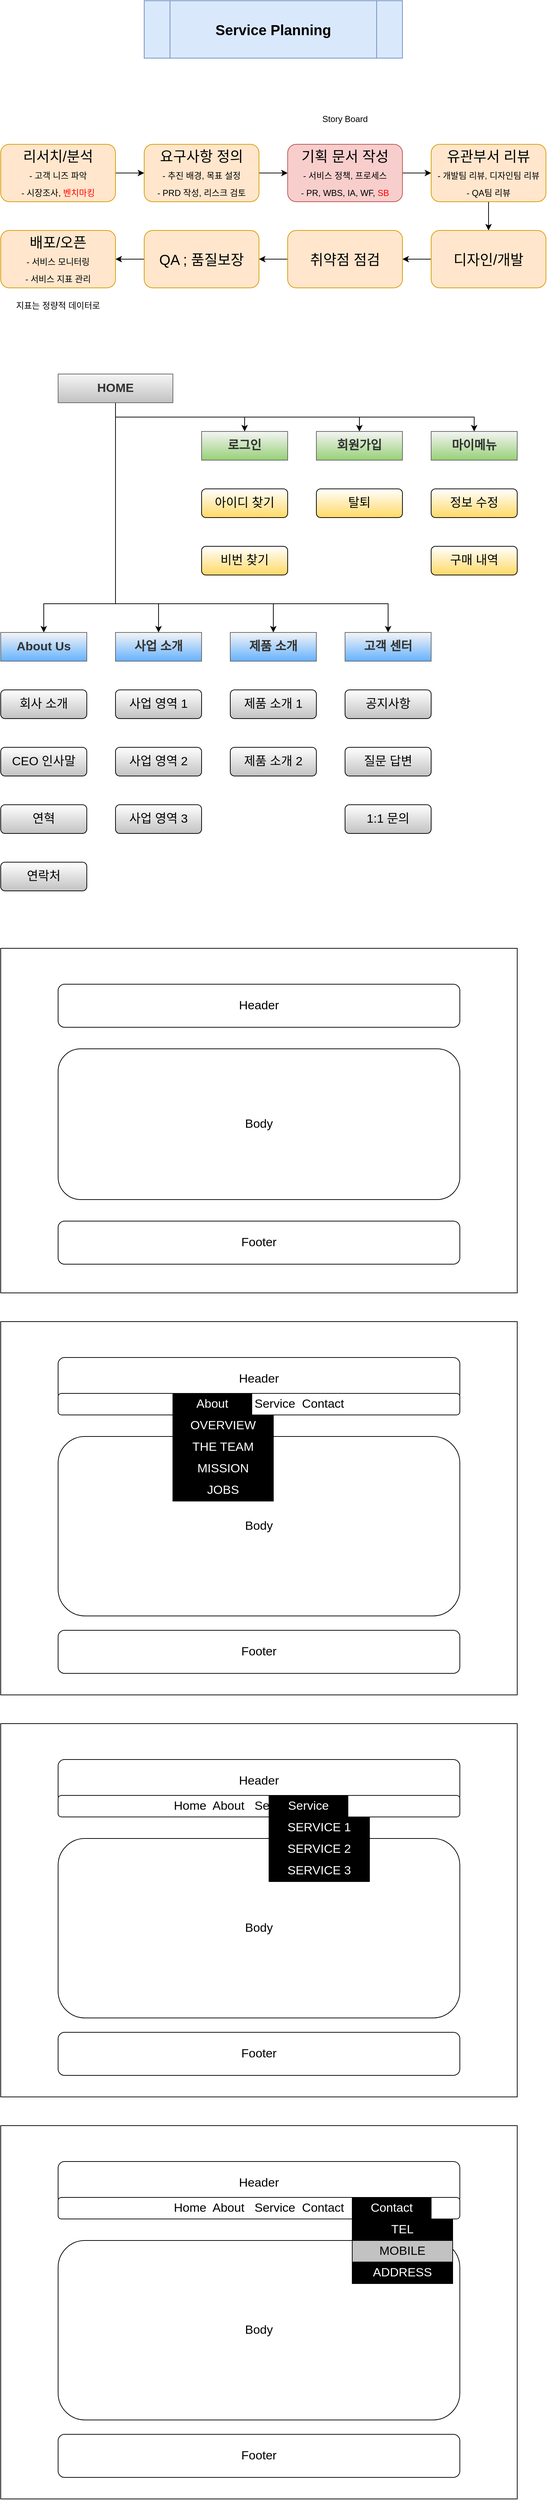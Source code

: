 <mxfile version="20.8.13" type="github">
  <diagram name="페이지-1" id="opmEFtcaVDkd0A4ZSGXB">
    <mxGraphModel dx="1050" dy="523" grid="1" gridSize="10" guides="1" tooltips="1" connect="1" arrows="1" fold="1" page="1" pageScale="1" pageWidth="827" pageHeight="1169" math="0" shadow="0">
      <root>
        <mxCell id="0" />
        <mxCell id="1" parent="0" />
        <mxCell id="ZJ0Vl-9VFSbvNczqbL2C-1" value="&lt;b&gt;&lt;font style=&quot;font-size: 20px;&quot;&gt;Service Planning&lt;/font&gt;&lt;/b&gt;" style="shape=process;whiteSpace=wrap;html=1;backgroundOutline=1;fillColor=#dae8fc;strokeColor=#6c8ebf;" vertex="1" parent="1">
          <mxGeometry x="240" y="40" width="360" height="80" as="geometry" />
        </mxCell>
        <mxCell id="ZJ0Vl-9VFSbvNczqbL2C-9" style="edgeStyle=orthogonalEdgeStyle;rounded=0;orthogonalLoop=1;jettySize=auto;html=1;exitX=1;exitY=0.5;exitDx=0;exitDy=0;entryX=0;entryY=0.5;entryDx=0;entryDy=0;fontSize=12;fontColor=#FF0000;" edge="1" parent="1" source="ZJ0Vl-9VFSbvNczqbL2C-2" target="ZJ0Vl-9VFSbvNczqbL2C-3">
          <mxGeometry relative="1" as="geometry" />
        </mxCell>
        <mxCell id="ZJ0Vl-9VFSbvNczqbL2C-2" value="리서치/분석&lt;br&gt;&lt;font style=&quot;font-size: 12px;&quot;&gt;- 고객 니즈 파악&lt;br&gt;- 시장조사, &lt;font color=&quot;#ff0000&quot;&gt;벤치마킹&lt;/font&gt;&lt;/font&gt;" style="rounded=1;whiteSpace=wrap;html=1;fontSize=20;fillColor=#ffe6cc;strokeColor=#d79b00;" vertex="1" parent="1">
          <mxGeometry x="40" y="240" width="160" height="80" as="geometry" />
        </mxCell>
        <mxCell id="ZJ0Vl-9VFSbvNczqbL2C-10" style="edgeStyle=orthogonalEdgeStyle;rounded=0;orthogonalLoop=1;jettySize=auto;html=1;exitX=1;exitY=0.5;exitDx=0;exitDy=0;entryX=0;entryY=0.5;entryDx=0;entryDy=0;fontSize=12;fontColor=#FF0000;" edge="1" parent="1" source="ZJ0Vl-9VFSbvNczqbL2C-3" target="ZJ0Vl-9VFSbvNczqbL2C-4">
          <mxGeometry relative="1" as="geometry" />
        </mxCell>
        <mxCell id="ZJ0Vl-9VFSbvNczqbL2C-3" value="요구사항 정의&lt;br&gt;&lt;font style=&quot;font-size: 12px;&quot;&gt;- 추진 배경, 목표 설정&lt;br&gt;- PRD 작성, 리스크 검토&lt;/font&gt;" style="rounded=1;whiteSpace=wrap;html=1;fontSize=20;fillColor=#ffe6cc;strokeColor=#d79b00;" vertex="1" parent="1">
          <mxGeometry x="240" y="240" width="160" height="80" as="geometry" />
        </mxCell>
        <mxCell id="ZJ0Vl-9VFSbvNczqbL2C-11" style="edgeStyle=orthogonalEdgeStyle;rounded=0;orthogonalLoop=1;jettySize=auto;html=1;exitX=1;exitY=0.5;exitDx=0;exitDy=0;entryX=0;entryY=0.5;entryDx=0;entryDy=0;fontSize=12;fontColor=#FF0000;" edge="1" parent="1" source="ZJ0Vl-9VFSbvNczqbL2C-4" target="ZJ0Vl-9VFSbvNczqbL2C-7">
          <mxGeometry relative="1" as="geometry" />
        </mxCell>
        <mxCell id="ZJ0Vl-9VFSbvNczqbL2C-4" value="&lt;font style=&quot;&quot;&gt;기획 문서 작성&lt;br&gt;&lt;/font&gt;&lt;font style=&quot;font-size: 12px;&quot;&gt;- 서비스 정책, 프로세스&lt;br&gt;- PR, WBS, IA, WF, &lt;font color=&quot;#ff0000&quot;&gt;SB&lt;/font&gt;&lt;/font&gt;" style="rounded=1;whiteSpace=wrap;html=1;fontSize=20;fillColor=#f8cecc;strokeColor=#b85450;" vertex="1" parent="1">
          <mxGeometry x="440" y="240" width="160" height="80" as="geometry" />
        </mxCell>
        <mxCell id="ZJ0Vl-9VFSbvNczqbL2C-6" value="&lt;font color=&quot;#000000&quot;&gt;Story Board&lt;/font&gt;" style="text;strokeColor=none;align=center;fillColor=none;html=1;verticalAlign=middle;whiteSpace=wrap;rounded=0;fontSize=12;fontColor=#FF0000;" vertex="1" parent="1">
          <mxGeometry x="440" y="190" width="160" height="30" as="geometry" />
        </mxCell>
        <mxCell id="ZJ0Vl-9VFSbvNczqbL2C-13" style="edgeStyle=orthogonalEdgeStyle;rounded=0;orthogonalLoop=1;jettySize=auto;html=1;exitX=0.5;exitY=1;exitDx=0;exitDy=0;entryX=0.5;entryY=0;entryDx=0;entryDy=0;fontSize=12;fontColor=#FF0000;" edge="1" parent="1" source="ZJ0Vl-9VFSbvNczqbL2C-7" target="ZJ0Vl-9VFSbvNczqbL2C-12">
          <mxGeometry relative="1" as="geometry" />
        </mxCell>
        <mxCell id="ZJ0Vl-9VFSbvNczqbL2C-7" value="유관부서 리뷰&lt;br&gt;&lt;font style=&quot;font-size: 12px;&quot;&gt;- 개발팀 리뷰, 디자인팀 리뷰&lt;br&gt;- QA팀 리뷰&lt;/font&gt;" style="rounded=1;whiteSpace=wrap;html=1;fontSize=20;fillColor=#ffe6cc;strokeColor=#d79b00;" vertex="1" parent="1">
          <mxGeometry x="640" y="240" width="160" height="80" as="geometry" />
        </mxCell>
        <mxCell id="ZJ0Vl-9VFSbvNczqbL2C-16" style="edgeStyle=orthogonalEdgeStyle;rounded=0;orthogonalLoop=1;jettySize=auto;html=1;exitX=0;exitY=0.5;exitDx=0;exitDy=0;entryX=1;entryY=0.5;entryDx=0;entryDy=0;fontSize=12;fontColor=#FF0000;" edge="1" parent="1" source="ZJ0Vl-9VFSbvNczqbL2C-12" target="ZJ0Vl-9VFSbvNczqbL2C-14">
          <mxGeometry relative="1" as="geometry" />
        </mxCell>
        <mxCell id="ZJ0Vl-9VFSbvNczqbL2C-12" value="디자인/개발" style="rounded=1;whiteSpace=wrap;html=1;fontSize=20;fillColor=#ffe6cc;strokeColor=#d79b00;" vertex="1" parent="1">
          <mxGeometry x="640" y="360" width="160" height="80" as="geometry" />
        </mxCell>
        <mxCell id="ZJ0Vl-9VFSbvNczqbL2C-21" style="edgeStyle=orthogonalEdgeStyle;rounded=0;orthogonalLoop=1;jettySize=auto;html=1;exitX=0;exitY=0.5;exitDx=0;exitDy=0;entryX=1;entryY=0.5;entryDx=0;entryDy=0;fontSize=12;fontColor=#000000;" edge="1" parent="1" source="ZJ0Vl-9VFSbvNczqbL2C-14" target="ZJ0Vl-9VFSbvNczqbL2C-17">
          <mxGeometry relative="1" as="geometry" />
        </mxCell>
        <mxCell id="ZJ0Vl-9VFSbvNczqbL2C-14" value="취약점 점검" style="rounded=1;whiteSpace=wrap;html=1;fontSize=20;fillColor=#ffe6cc;strokeColor=#d79b00;" vertex="1" parent="1">
          <mxGeometry x="440" y="360" width="160" height="80" as="geometry" />
        </mxCell>
        <mxCell id="ZJ0Vl-9VFSbvNczqbL2C-22" style="edgeStyle=orthogonalEdgeStyle;rounded=0;orthogonalLoop=1;jettySize=auto;html=1;exitX=0;exitY=0.5;exitDx=0;exitDy=0;entryX=1;entryY=0.5;entryDx=0;entryDy=0;fontSize=12;fontColor=#000000;" edge="1" parent="1" source="ZJ0Vl-9VFSbvNczqbL2C-17" target="ZJ0Vl-9VFSbvNczqbL2C-19">
          <mxGeometry relative="1" as="geometry" />
        </mxCell>
        <mxCell id="ZJ0Vl-9VFSbvNczqbL2C-17" value="QA ; 품질보장" style="rounded=1;whiteSpace=wrap;html=1;fontSize=20;fillColor=#ffe6cc;strokeColor=#d79b00;" vertex="1" parent="1">
          <mxGeometry x="240" y="360" width="160" height="80" as="geometry" />
        </mxCell>
        <mxCell id="ZJ0Vl-9VFSbvNczqbL2C-19" value="배포/오픈&lt;br&gt;&lt;font style=&quot;font-size: 12px;&quot;&gt;- 서비스 모니터링&lt;br&gt;- 서비스 지표 관리&lt;/font&gt;" style="rounded=1;whiteSpace=wrap;html=1;fontSize=20;fillColor=#ffe6cc;strokeColor=#d79b00;" vertex="1" parent="1">
          <mxGeometry x="40" y="360" width="160" height="80" as="geometry" />
        </mxCell>
        <mxCell id="ZJ0Vl-9VFSbvNczqbL2C-20" value="&lt;font color=&quot;#000000&quot;&gt;지표는 정량적 데이터로&lt;/font&gt;" style="text;strokeColor=none;align=center;fillColor=none;html=1;verticalAlign=middle;whiteSpace=wrap;rounded=0;fontSize=12;fontColor=#FF0000;" vertex="1" parent="1">
          <mxGeometry x="40" y="450" width="160" height="30" as="geometry" />
        </mxCell>
        <mxCell id="ZJ0Vl-9VFSbvNczqbL2C-54" style="edgeStyle=orthogonalEdgeStyle;rounded=0;orthogonalLoop=1;jettySize=auto;html=1;exitX=0.5;exitY=1;exitDx=0;exitDy=0;entryX=0.5;entryY=0;entryDx=0;entryDy=0;fontSize=17;fontColor=#000000;" edge="1" parent="1" source="ZJ0Vl-9VFSbvNczqbL2C-23" target="ZJ0Vl-9VFSbvNczqbL2C-25">
          <mxGeometry relative="1" as="geometry">
            <Array as="points">
              <mxPoint x="200" y="880" />
              <mxPoint x="100" y="880" />
            </Array>
          </mxGeometry>
        </mxCell>
        <mxCell id="ZJ0Vl-9VFSbvNczqbL2C-55" style="edgeStyle=orthogonalEdgeStyle;rounded=0;orthogonalLoop=1;jettySize=auto;html=1;exitX=0.5;exitY=1;exitDx=0;exitDy=0;entryX=0.5;entryY=0;entryDx=0;entryDy=0;fontSize=17;fontColor=#000000;" edge="1" parent="1" source="ZJ0Vl-9VFSbvNczqbL2C-23" target="ZJ0Vl-9VFSbvNczqbL2C-30">
          <mxGeometry relative="1" as="geometry">
            <Array as="points">
              <mxPoint x="200" y="880" />
              <mxPoint x="260" y="880" />
            </Array>
          </mxGeometry>
        </mxCell>
        <mxCell id="ZJ0Vl-9VFSbvNczqbL2C-56" style="edgeStyle=orthogonalEdgeStyle;rounded=0;orthogonalLoop=1;jettySize=auto;html=1;exitX=0.5;exitY=1;exitDx=0;exitDy=0;entryX=0.5;entryY=0;entryDx=0;entryDy=0;fontSize=17;fontColor=#000000;" edge="1" parent="1" source="ZJ0Vl-9VFSbvNczqbL2C-23" target="ZJ0Vl-9VFSbvNczqbL2C-35">
          <mxGeometry relative="1" as="geometry">
            <Array as="points">
              <mxPoint x="200" y="880" />
              <mxPoint x="420" y="880" />
            </Array>
          </mxGeometry>
        </mxCell>
        <mxCell id="ZJ0Vl-9VFSbvNczqbL2C-57" style="edgeStyle=orthogonalEdgeStyle;rounded=0;orthogonalLoop=1;jettySize=auto;html=1;exitX=0.5;exitY=1;exitDx=0;exitDy=0;entryX=0.5;entryY=0;entryDx=0;entryDy=0;fontSize=17;fontColor=#000000;" edge="1" parent="1" source="ZJ0Vl-9VFSbvNczqbL2C-23" target="ZJ0Vl-9VFSbvNczqbL2C-40">
          <mxGeometry relative="1" as="geometry">
            <Array as="points">
              <mxPoint x="200" y="880" />
              <mxPoint x="580" y="880" />
            </Array>
          </mxGeometry>
        </mxCell>
        <mxCell id="ZJ0Vl-9VFSbvNczqbL2C-58" style="edgeStyle=orthogonalEdgeStyle;rounded=0;orthogonalLoop=1;jettySize=auto;html=1;exitX=0.5;exitY=1;exitDx=0;exitDy=0;entryX=0.5;entryY=0;entryDx=0;entryDy=0;fontSize=17;fontColor=#000000;" edge="1" parent="1" source="ZJ0Vl-9VFSbvNczqbL2C-23" target="ZJ0Vl-9VFSbvNczqbL2C-45">
          <mxGeometry relative="1" as="geometry" />
        </mxCell>
        <mxCell id="ZJ0Vl-9VFSbvNczqbL2C-59" style="edgeStyle=orthogonalEdgeStyle;rounded=0;orthogonalLoop=1;jettySize=auto;html=1;exitX=0.5;exitY=1;exitDx=0;exitDy=0;entryX=0.5;entryY=0;entryDx=0;entryDy=0;fontSize=17;fontColor=#000000;" edge="1" parent="1" source="ZJ0Vl-9VFSbvNczqbL2C-23" target="ZJ0Vl-9VFSbvNczqbL2C-48">
          <mxGeometry relative="1" as="geometry" />
        </mxCell>
        <mxCell id="ZJ0Vl-9VFSbvNczqbL2C-60" style="edgeStyle=orthogonalEdgeStyle;rounded=0;orthogonalLoop=1;jettySize=auto;html=1;exitX=0.5;exitY=1;exitDx=0;exitDy=0;entryX=0.5;entryY=0;entryDx=0;entryDy=0;fontSize=17;fontColor=#000000;" edge="1" parent="1" source="ZJ0Vl-9VFSbvNczqbL2C-23" target="ZJ0Vl-9VFSbvNczqbL2C-51">
          <mxGeometry relative="1" as="geometry" />
        </mxCell>
        <mxCell id="ZJ0Vl-9VFSbvNczqbL2C-23" value="&lt;font size=&quot;1&quot; style=&quot;&quot;&gt;&lt;b style=&quot;font-size: 17px;&quot;&gt;HOME&lt;/b&gt;&lt;/font&gt;" style="rounded=0;whiteSpace=wrap;html=1;fontSize=12;fontColor=#333333;fillColor=#f5f5f5;strokeColor=#666666;gradientColor=#C2C2C2;" vertex="1" parent="1">
          <mxGeometry x="120" y="560" width="160" height="40" as="geometry" />
        </mxCell>
        <mxCell id="ZJ0Vl-9VFSbvNczqbL2C-25" value="&lt;span style=&quot;font-size: 17px;&quot;&gt;&lt;b&gt;About Us&lt;/b&gt;&lt;/span&gt;" style="rounded=0;whiteSpace=wrap;html=1;fontSize=12;fontColor=#333333;fillColor=#f5f5f5;strokeColor=#666666;gradientColor=#66B2FF;" vertex="1" parent="1">
          <mxGeometry x="40" y="920" width="120" height="40" as="geometry" />
        </mxCell>
        <mxCell id="ZJ0Vl-9VFSbvNczqbL2C-26" value="회사 소개" style="rounded=1;whiteSpace=wrap;html=1;fontSize=17;fontColor=#000000;gradientColor=#C2C2C2;" vertex="1" parent="1">
          <mxGeometry x="40" y="1000" width="120" height="40" as="geometry" />
        </mxCell>
        <mxCell id="ZJ0Vl-9VFSbvNczqbL2C-27" value="CEO 인사말" style="rounded=1;whiteSpace=wrap;html=1;fontSize=17;fontColor=#000000;gradientColor=#C2C2C2;" vertex="1" parent="1">
          <mxGeometry x="40" y="1080" width="120" height="40" as="geometry" />
        </mxCell>
        <mxCell id="ZJ0Vl-9VFSbvNczqbL2C-28" value="연혁" style="rounded=1;whiteSpace=wrap;html=1;fontSize=17;fontColor=#000000;gradientColor=#C2C2C2;" vertex="1" parent="1">
          <mxGeometry x="40" y="1160" width="120" height="40" as="geometry" />
        </mxCell>
        <mxCell id="ZJ0Vl-9VFSbvNczqbL2C-29" value="연락처" style="rounded=1;whiteSpace=wrap;html=1;fontSize=17;fontColor=#000000;gradientColor=#C2C2C2;" vertex="1" parent="1">
          <mxGeometry x="40" y="1240" width="120" height="40" as="geometry" />
        </mxCell>
        <mxCell id="ZJ0Vl-9VFSbvNczqbL2C-30" value="&lt;font size=&quot;1&quot; style=&quot;&quot;&gt;&lt;b style=&quot;font-size: 17px;&quot;&gt;사업 소개&lt;/b&gt;&lt;/font&gt;" style="rounded=0;whiteSpace=wrap;html=1;fontSize=12;fontColor=#333333;fillColor=#f5f5f5;strokeColor=#666666;gradientColor=#66B2FF;" vertex="1" parent="1">
          <mxGeometry x="200" y="920" width="120" height="40" as="geometry" />
        </mxCell>
        <mxCell id="ZJ0Vl-9VFSbvNczqbL2C-31" value="사업 영역 1" style="rounded=1;whiteSpace=wrap;html=1;fontSize=17;fontColor=#000000;gradientColor=#C2C2C2;" vertex="1" parent="1">
          <mxGeometry x="200" y="1000" width="120" height="40" as="geometry" />
        </mxCell>
        <mxCell id="ZJ0Vl-9VFSbvNczqbL2C-32" value="사업 영역 2" style="rounded=1;whiteSpace=wrap;html=1;fontSize=17;fontColor=#000000;gradientColor=#C2C2C2;" vertex="1" parent="1">
          <mxGeometry x="200" y="1080" width="120" height="40" as="geometry" />
        </mxCell>
        <mxCell id="ZJ0Vl-9VFSbvNczqbL2C-33" value="사업 영역 3" style="rounded=1;whiteSpace=wrap;html=1;fontSize=17;fontColor=#000000;gradientColor=#C2C2C2;" vertex="1" parent="1">
          <mxGeometry x="200" y="1160" width="120" height="40" as="geometry" />
        </mxCell>
        <mxCell id="ZJ0Vl-9VFSbvNczqbL2C-35" value="&lt;font size=&quot;1&quot; style=&quot;&quot;&gt;&lt;b style=&quot;font-size: 17px;&quot;&gt;제품 소개&lt;/b&gt;&lt;/font&gt;" style="rounded=0;whiteSpace=wrap;html=1;fontSize=12;fontColor=#333333;fillColor=#f5f5f5;strokeColor=#666666;gradientColor=#66B2FF;" vertex="1" parent="1">
          <mxGeometry x="360" y="920" width="120" height="40" as="geometry" />
        </mxCell>
        <mxCell id="ZJ0Vl-9VFSbvNczqbL2C-36" value="제품 소개 1" style="rounded=1;whiteSpace=wrap;html=1;fontSize=17;fontColor=#000000;gradientColor=#C2C2C2;" vertex="1" parent="1">
          <mxGeometry x="360" y="1000" width="120" height="40" as="geometry" />
        </mxCell>
        <mxCell id="ZJ0Vl-9VFSbvNczqbL2C-37" value="제품 소개 2" style="rounded=1;whiteSpace=wrap;html=1;fontSize=17;fontColor=#000000;gradientColor=#C2C2C2;" vertex="1" parent="1">
          <mxGeometry x="360" y="1080" width="120" height="40" as="geometry" />
        </mxCell>
        <mxCell id="ZJ0Vl-9VFSbvNczqbL2C-40" value="&lt;font size=&quot;1&quot; style=&quot;&quot;&gt;&lt;b style=&quot;font-size: 17px;&quot;&gt;고객 센터&lt;/b&gt;&lt;/font&gt;" style="rounded=0;whiteSpace=wrap;html=1;fontSize=12;fontColor=#333333;fillColor=#f5f5f5;strokeColor=#666666;gradientColor=#66B2FF;" vertex="1" parent="1">
          <mxGeometry x="520" y="920" width="120" height="40" as="geometry" />
        </mxCell>
        <mxCell id="ZJ0Vl-9VFSbvNczqbL2C-41" value="공지사항" style="rounded=1;whiteSpace=wrap;html=1;fontSize=17;fontColor=#000000;gradientColor=#C2C2C2;" vertex="1" parent="1">
          <mxGeometry x="520" y="1000" width="120" height="40" as="geometry" />
        </mxCell>
        <mxCell id="ZJ0Vl-9VFSbvNczqbL2C-42" value="질문 답변" style="rounded=1;whiteSpace=wrap;html=1;fontSize=17;fontColor=#000000;gradientColor=#C2C2C2;" vertex="1" parent="1">
          <mxGeometry x="520" y="1080" width="120" height="40" as="geometry" />
        </mxCell>
        <mxCell id="ZJ0Vl-9VFSbvNczqbL2C-43" value="1:1 문의" style="rounded=1;whiteSpace=wrap;html=1;fontSize=17;fontColor=#000000;gradientColor=#C2C2C2;" vertex="1" parent="1">
          <mxGeometry x="520" y="1160" width="120" height="40" as="geometry" />
        </mxCell>
        <mxCell id="ZJ0Vl-9VFSbvNczqbL2C-45" value="&lt;font size=&quot;1&quot; style=&quot;&quot;&gt;&lt;b style=&quot;font-size: 17px;&quot;&gt;로그인&lt;/b&gt;&lt;/font&gt;" style="rounded=0;whiteSpace=wrap;html=1;fontSize=12;fontColor=#333333;fillColor=#f5f5f5;strokeColor=#666666;gradientColor=#97D077;" vertex="1" parent="1">
          <mxGeometry x="320" y="640" width="120" height="40" as="geometry" />
        </mxCell>
        <mxCell id="ZJ0Vl-9VFSbvNczqbL2C-46" value="아이디 찾기" style="rounded=1;whiteSpace=wrap;html=1;fontSize=17;fontColor=#000000;gradientColor=#FFD966;" vertex="1" parent="1">
          <mxGeometry x="320" y="720" width="120" height="40" as="geometry" />
        </mxCell>
        <mxCell id="ZJ0Vl-9VFSbvNczqbL2C-47" value="비번 찾기" style="rounded=1;whiteSpace=wrap;html=1;fontSize=17;fontColor=#000000;gradientColor=#FFD966;" vertex="1" parent="1">
          <mxGeometry x="320" y="800" width="120" height="40" as="geometry" />
        </mxCell>
        <mxCell id="ZJ0Vl-9VFSbvNczqbL2C-48" value="&lt;font size=&quot;1&quot; style=&quot;&quot;&gt;&lt;b style=&quot;font-size: 17px;&quot;&gt;회원가입&lt;/b&gt;&lt;/font&gt;" style="rounded=0;whiteSpace=wrap;html=1;fontSize=12;fontColor=#333333;fillColor=#f5f5f5;strokeColor=#666666;gradientColor=#97D077;" vertex="1" parent="1">
          <mxGeometry x="480" y="640" width="120" height="40" as="geometry" />
        </mxCell>
        <mxCell id="ZJ0Vl-9VFSbvNczqbL2C-49" value="탈퇴" style="rounded=1;whiteSpace=wrap;html=1;fontSize=17;fontColor=#000000;gradientColor=#FFD966;" vertex="1" parent="1">
          <mxGeometry x="480" y="720" width="120" height="40" as="geometry" />
        </mxCell>
        <mxCell id="ZJ0Vl-9VFSbvNczqbL2C-51" value="&lt;font size=&quot;1&quot; style=&quot;&quot;&gt;&lt;b style=&quot;font-size: 17px;&quot;&gt;마이메뉴&lt;/b&gt;&lt;/font&gt;" style="rounded=0;whiteSpace=wrap;html=1;fontSize=12;fontColor=#333333;fillColor=#f5f5f5;strokeColor=#666666;gradientColor=#97D077;" vertex="1" parent="1">
          <mxGeometry x="640" y="640" width="120" height="40" as="geometry" />
        </mxCell>
        <mxCell id="ZJ0Vl-9VFSbvNczqbL2C-52" value="정보 수정" style="rounded=1;whiteSpace=wrap;html=1;fontSize=17;fontColor=#000000;gradientColor=#FFD966;" vertex="1" parent="1">
          <mxGeometry x="640" y="720" width="120" height="40" as="geometry" />
        </mxCell>
        <mxCell id="ZJ0Vl-9VFSbvNczqbL2C-53" value="구매 내역" style="rounded=1;whiteSpace=wrap;html=1;fontSize=17;fontColor=#000000;gradientColor=#FFD966;" vertex="1" parent="1">
          <mxGeometry x="640" y="800" width="120" height="40" as="geometry" />
        </mxCell>
        <mxCell id="ZJ0Vl-9VFSbvNczqbL2C-61" value="" style="whiteSpace=wrap;html=1;fontSize=17;" vertex="1" parent="1">
          <mxGeometry x="40" y="1360" width="720" height="480" as="geometry" />
        </mxCell>
        <mxCell id="ZJ0Vl-9VFSbvNczqbL2C-62" value="Header" style="rounded=1;whiteSpace=wrap;html=1;fontSize=17;" vertex="1" parent="1">
          <mxGeometry x="120" y="1410" width="560" height="60" as="geometry" />
        </mxCell>
        <mxCell id="ZJ0Vl-9VFSbvNczqbL2C-63" value="Footer" style="rounded=1;whiteSpace=wrap;html=1;fontSize=17;" vertex="1" parent="1">
          <mxGeometry x="120" y="1740" width="560" height="60" as="geometry" />
        </mxCell>
        <mxCell id="ZJ0Vl-9VFSbvNczqbL2C-64" value="Body" style="rounded=1;whiteSpace=wrap;html=1;fontSize=17;" vertex="1" parent="1">
          <mxGeometry x="120" y="1500" width="560" height="210" as="geometry" />
        </mxCell>
        <mxCell id="ZJ0Vl-9VFSbvNczqbL2C-65" value="" style="whiteSpace=wrap;html=1;fontSize=17;" vertex="1" parent="1">
          <mxGeometry x="40" y="1880" width="720" height="520" as="geometry" />
        </mxCell>
        <mxCell id="ZJ0Vl-9VFSbvNczqbL2C-66" value="Header" style="rounded=1;whiteSpace=wrap;html=1;fontSize=17;" vertex="1" parent="1">
          <mxGeometry x="120" y="1930" width="560" height="60" as="geometry" />
        </mxCell>
        <mxCell id="ZJ0Vl-9VFSbvNczqbL2C-67" value="Footer" style="rounded=1;whiteSpace=wrap;html=1;fontSize=17;" vertex="1" parent="1">
          <mxGeometry x="120" y="2310" width="560" height="60" as="geometry" />
        </mxCell>
        <mxCell id="ZJ0Vl-9VFSbvNczqbL2C-68" value="Body" style="rounded=1;whiteSpace=wrap;html=1;fontSize=17;" vertex="1" parent="1">
          <mxGeometry x="120" y="2040" width="560" height="250" as="geometry" />
        </mxCell>
        <mxCell id="ZJ0Vl-9VFSbvNczqbL2C-70" value="Home&lt;span style=&quot;white-space: pre;&quot;&gt;&lt;span style=&quot;white-space: pre;&quot;&gt;	&lt;/span&gt;&lt;span style=&quot;white-space: pre;&quot;&gt;	&lt;/span&gt;&lt;/span&gt;About&lt;span style=&quot;white-space: pre;&quot;&gt;	&lt;/span&gt; &lt;span style=&quot;white-space: pre;&quot;&gt;	&lt;/span&gt;Service&lt;span style=&quot;white-space: pre;&quot;&gt;&lt;span style=&quot;white-space: pre;&quot;&gt;	&lt;/span&gt;&lt;/span&gt;&lt;span style=&quot;white-space: pre;&quot;&gt;	&lt;/span&gt;Contact" style="rounded=1;whiteSpace=wrap;html=1;fontSize=17;" vertex="1" parent="1">
          <mxGeometry x="120" y="1980" width="560" height="30" as="geometry" />
        </mxCell>
        <mxCell id="ZJ0Vl-9VFSbvNczqbL2C-71" value="&lt;font color=&quot;#ffffff&quot;&gt;About&lt;/font&gt;" style="rounded=0;whiteSpace=wrap;html=1;fontSize=17;fontColor=#000000;gradientColor=none;strokeColor=#000000;fillColor=#000000;" vertex="1" parent="1">
          <mxGeometry x="280" y="1980" width="110" height="30" as="geometry" />
        </mxCell>
        <mxCell id="ZJ0Vl-9VFSbvNczqbL2C-72" value="&lt;font color=&quot;#ffffff&quot;&gt;OVERVIEW&lt;/font&gt;" style="rounded=0;whiteSpace=wrap;html=1;fontSize=17;fontColor=#000000;gradientColor=none;strokeColor=#000000;fillColor=#000000;" vertex="1" parent="1">
          <mxGeometry x="280" y="2010" width="140" height="30" as="geometry" />
        </mxCell>
        <mxCell id="ZJ0Vl-9VFSbvNczqbL2C-73" value="&lt;font color=&quot;#ffffff&quot;&gt;THE TEAM&lt;/font&gt;" style="rounded=0;whiteSpace=wrap;html=1;fontSize=17;fontColor=#000000;gradientColor=none;strokeColor=#000000;fillColor=#000000;" vertex="1" parent="1">
          <mxGeometry x="280" y="2040" width="140" height="30" as="geometry" />
        </mxCell>
        <mxCell id="ZJ0Vl-9VFSbvNczqbL2C-74" value="&lt;font color=&quot;#ffffff&quot;&gt;MISSION&lt;/font&gt;" style="rounded=0;whiteSpace=wrap;html=1;fontSize=17;fontColor=#000000;gradientColor=none;strokeColor=#000000;fillColor=#000000;" vertex="1" parent="1">
          <mxGeometry x="280" y="2070" width="140" height="30" as="geometry" />
        </mxCell>
        <mxCell id="ZJ0Vl-9VFSbvNczqbL2C-75" value="&lt;font color=&quot;#ffffff&quot;&gt;JOBS&lt;/font&gt;" style="rounded=0;whiteSpace=wrap;html=1;fontSize=17;fontColor=#000000;gradientColor=none;strokeColor=#000000;fillColor=#000000;" vertex="1" parent="1">
          <mxGeometry x="280" y="2100" width="140" height="30" as="geometry" />
        </mxCell>
        <mxCell id="ZJ0Vl-9VFSbvNczqbL2C-76" value="" style="whiteSpace=wrap;html=1;fontSize=17;" vertex="1" parent="1">
          <mxGeometry x="40" y="2440" width="720" height="520" as="geometry" />
        </mxCell>
        <mxCell id="ZJ0Vl-9VFSbvNczqbL2C-77" value="Header" style="rounded=1;whiteSpace=wrap;html=1;fontSize=17;" vertex="1" parent="1">
          <mxGeometry x="120" y="2490" width="560" height="60" as="geometry" />
        </mxCell>
        <mxCell id="ZJ0Vl-9VFSbvNczqbL2C-78" value="Footer" style="rounded=1;whiteSpace=wrap;html=1;fontSize=17;" vertex="1" parent="1">
          <mxGeometry x="120" y="2870" width="560" height="60" as="geometry" />
        </mxCell>
        <mxCell id="ZJ0Vl-9VFSbvNczqbL2C-79" value="Body" style="rounded=1;whiteSpace=wrap;html=1;fontSize=17;" vertex="1" parent="1">
          <mxGeometry x="120" y="2600" width="560" height="250" as="geometry" />
        </mxCell>
        <mxCell id="ZJ0Vl-9VFSbvNczqbL2C-80" value="Home&lt;span style=&quot;white-space: pre;&quot;&gt;&lt;span style=&quot;white-space: pre;&quot;&gt;	&lt;/span&gt;&lt;span style=&quot;white-space: pre;&quot;&gt;	&lt;/span&gt;&lt;/span&gt;About&lt;span style=&quot;white-space: pre;&quot;&gt;	&lt;/span&gt; &lt;span style=&quot;white-space: pre;&quot;&gt;	&lt;/span&gt;Service&lt;span style=&quot;white-space: pre;&quot;&gt;&lt;span style=&quot;white-space: pre;&quot;&gt;	&lt;/span&gt;&lt;/span&gt;&lt;span style=&quot;white-space: pre;&quot;&gt;	&lt;/span&gt;Contact" style="rounded=1;whiteSpace=wrap;html=1;fontSize=17;" vertex="1" parent="1">
          <mxGeometry x="120" y="2540" width="560" height="30" as="geometry" />
        </mxCell>
        <mxCell id="ZJ0Vl-9VFSbvNczqbL2C-84" value="&lt;font color=&quot;#ffffff&quot;&gt;SERVICE 3&lt;/font&gt;" style="rounded=0;whiteSpace=wrap;html=1;fontSize=17;fontColor=#000000;gradientColor=none;strokeColor=#000000;fillColor=#000000;" vertex="1" parent="1">
          <mxGeometry x="414" y="2630" width="140" height="30" as="geometry" />
        </mxCell>
        <mxCell id="ZJ0Vl-9VFSbvNczqbL2C-87" value="&lt;font color=&quot;#ffffff&quot;&gt;Service&lt;/font&gt;" style="rounded=0;whiteSpace=wrap;html=1;fontSize=17;fontColor=#000000;gradientColor=none;strokeColor=#000000;fillColor=#000000;" vertex="1" parent="1">
          <mxGeometry x="414" y="2540" width="110" height="30" as="geometry" />
        </mxCell>
        <mxCell id="ZJ0Vl-9VFSbvNczqbL2C-88" value="&lt;font color=&quot;#ffffff&quot;&gt;SERVICE 1&lt;/font&gt;" style="rounded=0;whiteSpace=wrap;html=1;fontSize=17;fontColor=#000000;gradientColor=none;strokeColor=#000000;fillColor=#000000;" vertex="1" parent="1">
          <mxGeometry x="414" y="2570" width="140" height="30" as="geometry" />
        </mxCell>
        <mxCell id="ZJ0Vl-9VFSbvNczqbL2C-89" value="&lt;font color=&quot;#ffffff&quot;&gt;SERVICE 2&lt;/font&gt;" style="rounded=0;whiteSpace=wrap;html=1;fontSize=17;fontColor=#000000;gradientColor=none;strokeColor=#000000;fillColor=#000000;" vertex="1" parent="1">
          <mxGeometry x="414" y="2600" width="140" height="30" as="geometry" />
        </mxCell>
        <mxCell id="ZJ0Vl-9VFSbvNczqbL2C-90" value="" style="whiteSpace=wrap;html=1;fontSize=17;" vertex="1" parent="1">
          <mxGeometry x="40" y="3000" width="720" height="520" as="geometry" />
        </mxCell>
        <mxCell id="ZJ0Vl-9VFSbvNczqbL2C-91" value="Header" style="rounded=1;whiteSpace=wrap;html=1;fontSize=17;" vertex="1" parent="1">
          <mxGeometry x="120" y="3050" width="560" height="60" as="geometry" />
        </mxCell>
        <mxCell id="ZJ0Vl-9VFSbvNczqbL2C-92" value="Footer" style="rounded=1;whiteSpace=wrap;html=1;fontSize=17;" vertex="1" parent="1">
          <mxGeometry x="120" y="3430" width="560" height="60" as="geometry" />
        </mxCell>
        <mxCell id="ZJ0Vl-9VFSbvNczqbL2C-93" value="Body" style="rounded=1;whiteSpace=wrap;html=1;fontSize=17;" vertex="1" parent="1">
          <mxGeometry x="120" y="3160" width="560" height="250" as="geometry" />
        </mxCell>
        <mxCell id="ZJ0Vl-9VFSbvNczqbL2C-94" value="Home&lt;span style=&quot;white-space: pre;&quot;&gt;&lt;span style=&quot;white-space: pre;&quot;&gt;	&lt;/span&gt;&lt;span style=&quot;white-space: pre;&quot;&gt;	&lt;/span&gt;&lt;/span&gt;About&lt;span style=&quot;white-space: pre;&quot;&gt;	&lt;/span&gt; &lt;span style=&quot;white-space: pre;&quot;&gt;	&lt;/span&gt;Service&lt;span style=&quot;white-space: pre;&quot;&gt;&lt;span style=&quot;white-space: pre;&quot;&gt;	&lt;/span&gt;&lt;/span&gt;&lt;span style=&quot;white-space: pre;&quot;&gt;	&lt;/span&gt;Contact" style="rounded=1;whiteSpace=wrap;html=1;fontSize=17;" vertex="1" parent="1">
          <mxGeometry x="120" y="3100" width="560" height="30" as="geometry" />
        </mxCell>
        <mxCell id="ZJ0Vl-9VFSbvNczqbL2C-95" value="&lt;font color=&quot;#ffffff&quot;&gt;ADDRESS&lt;/font&gt;" style="rounded=0;whiteSpace=wrap;html=1;fontSize=17;fontColor=#000000;gradientColor=none;strokeColor=#000000;fillColor=#000000;labelBackgroundColor=none;" vertex="1" parent="1">
          <mxGeometry x="530" y="3190" width="140" height="30" as="geometry" />
        </mxCell>
        <mxCell id="ZJ0Vl-9VFSbvNczqbL2C-96" value="&lt;font color=&quot;#ffffff&quot;&gt;Contact&lt;/font&gt;" style="rounded=0;whiteSpace=wrap;html=1;fontSize=17;fontColor=#000000;gradientColor=none;strokeColor=#000000;fillColor=#000000;" vertex="1" parent="1">
          <mxGeometry x="530" y="3100" width="110" height="30" as="geometry" />
        </mxCell>
        <mxCell id="ZJ0Vl-9VFSbvNczqbL2C-97" value="&lt;font color=&quot;#ffffff&quot;&gt;TEL&lt;/font&gt;" style="rounded=0;whiteSpace=wrap;html=1;fontSize=17;fontColor=#000000;gradientColor=none;strokeColor=#000000;fillColor=#000000;" vertex="1" parent="1">
          <mxGeometry x="530" y="3130" width="140" height="30" as="geometry" />
        </mxCell>
        <mxCell id="ZJ0Vl-9VFSbvNczqbL2C-98" value="&lt;font&gt;MOBILE&lt;/font&gt;" style="rounded=0;whiteSpace=wrap;html=1;fontSize=17;fontColor=default;gradientColor=none;strokeColor=#000000;fillColor=#C2C2C2;labelBackgroundColor=none;" vertex="1" parent="1">
          <mxGeometry x="530" y="3160" width="140" height="30" as="geometry" />
        </mxCell>
      </root>
    </mxGraphModel>
  </diagram>
</mxfile>
